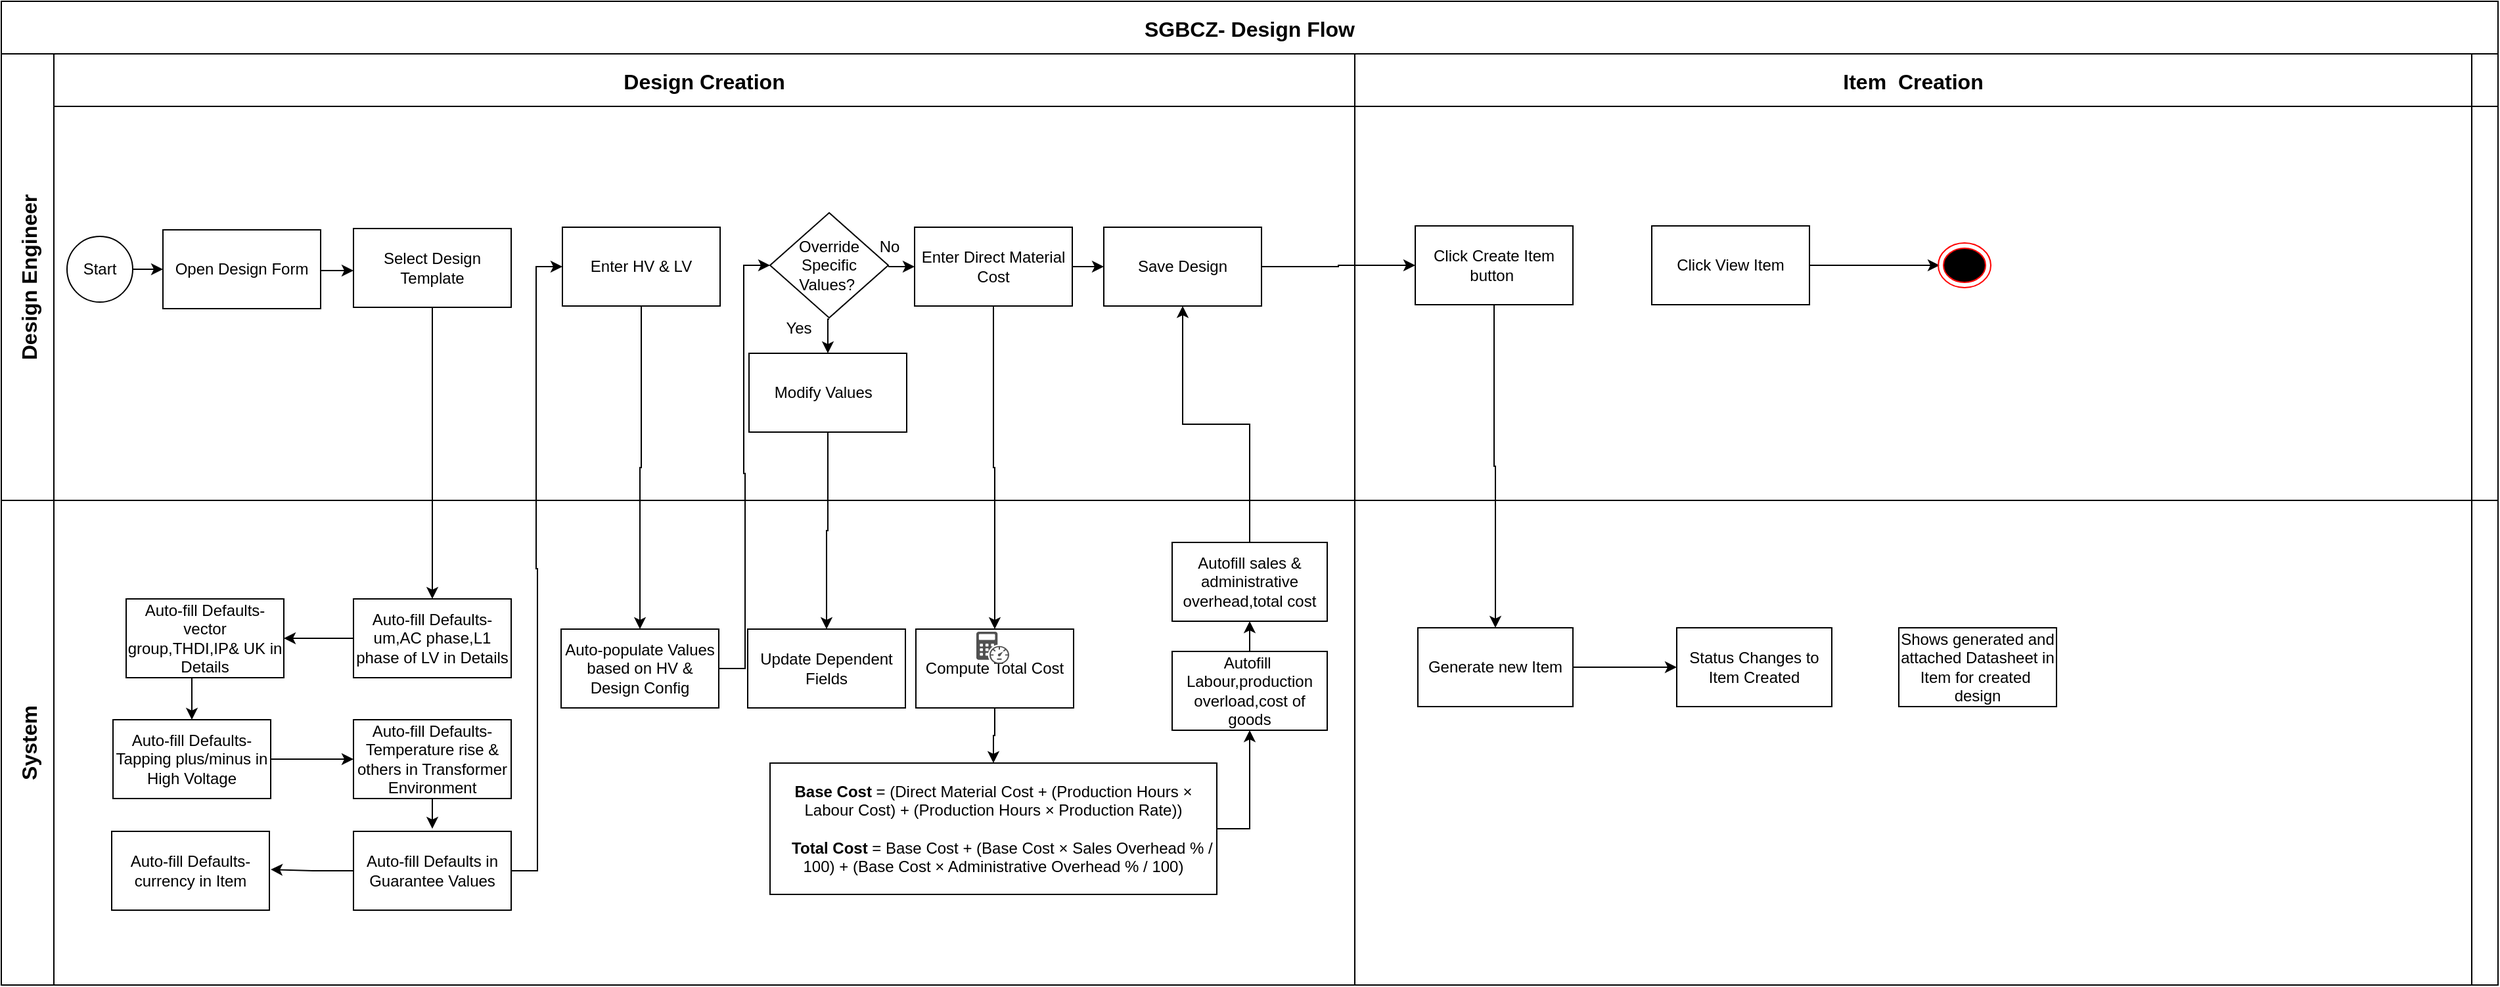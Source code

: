 <mxfile version="27.2.0">
  <diagram id="prtHgNgQTEPvFCAcTncT" name="Page-1">
    <mxGraphModel dx="873" dy="535" grid="1" gridSize="10" guides="1" tooltips="1" connect="1" arrows="1" fold="1" page="1" pageScale="1" pageWidth="827" pageHeight="1169" math="0" shadow="0">
      <root>
        <mxCell id="0" />
        <mxCell id="1" parent="0" />
        <mxCell id="CLJ9GDin2j8_AuySWexl-37" value="SGBCZ- Design Flow" style="shape=table;childLayout=tableLayout;startSize=40;collapsible=0;recursiveResize=0;expand=0;fontSize=16;fontStyle=1" parent="1" vertex="1">
          <mxGeometry x="50" y="90" width="1900.0" height="749" as="geometry" />
        </mxCell>
        <mxCell id="CLJ9GDin2j8_AuySWexl-38" value="Design Engineer" style="shape=tableRow;horizontal=0;swimlaneHead=0;swimlaneBody=0;top=0;left=0;strokeColor=inherit;bottom=0;right=0;dropTarget=0;fontStyle=1;fillColor=none;points=[[0,0.5],[1,0.5]];portConstraint=eastwest;startSize=40;collapsible=0;recursiveResize=0;expand=0;fontSize=16;strokeWidth=1;" parent="CLJ9GDin2j8_AuySWexl-37" vertex="1">
          <mxGeometry y="40" width="1900.0" height="340" as="geometry" />
        </mxCell>
        <mxCell id="CLJ9GDin2j8_AuySWexl-39" value="Design Creation" style="swimlane;swimlaneHead=0;swimlaneBody=0;fontStyle=1;strokeColor=inherit;connectable=0;fillColor=none;startSize=40;collapsible=0;recursiveResize=0;expand=0;fontSize=16;" parent="CLJ9GDin2j8_AuySWexl-38" vertex="1">
          <mxGeometry x="40" width="990" height="340" as="geometry">
            <mxRectangle width="990" height="340" as="alternateBounds" />
          </mxGeometry>
        </mxCell>
        <mxCell id="2OwA6HHTgpjWCk6-XKWX-9" style="edgeStyle=orthogonalEdgeStyle;rounded=0;orthogonalLoop=1;jettySize=auto;html=1;exitX=1;exitY=0.5;exitDx=0;exitDy=0;entryX=0;entryY=0.5;entryDx=0;entryDy=0;" parent="CLJ9GDin2j8_AuySWexl-39" source="CLJ9GDin2j8_AuySWexl-55" target="CLJ9GDin2j8_AuySWexl-56" edge="1">
          <mxGeometry relative="1" as="geometry" />
        </mxCell>
        <mxCell id="CLJ9GDin2j8_AuySWexl-55" value="Start" style="ellipse;whiteSpace=wrap;html=1;aspect=fixed;" parent="CLJ9GDin2j8_AuySWexl-39" vertex="1">
          <mxGeometry x="10" y="139" width="50" height="50" as="geometry" />
        </mxCell>
        <mxCell id="CLJ9GDin2j8_AuySWexl-73" value="" style="edgeStyle=orthogonalEdgeStyle;rounded=0;orthogonalLoop=1;jettySize=auto;html=1;" parent="CLJ9GDin2j8_AuySWexl-39" edge="1">
          <mxGeometry relative="1" as="geometry">
            <mxPoint x="203" y="165" as="sourcePoint" />
            <mxPoint x="228" y="165" as="targetPoint" />
          </mxGeometry>
        </mxCell>
        <mxCell id="CLJ9GDin2j8_AuySWexl-56" value="Open Design Form" style="rounded=0;whiteSpace=wrap;html=1;" parent="CLJ9GDin2j8_AuySWexl-39" vertex="1">
          <mxGeometry x="83" y="134" width="120" height="60" as="geometry" />
        </mxCell>
        <mxCell id="CLJ9GDin2j8_AuySWexl-69" value="Enter HV &amp;amp; LV" style="rounded=0;whiteSpace=wrap;html=1;" parent="CLJ9GDin2j8_AuySWexl-39" vertex="1">
          <mxGeometry x="387" y="132" width="120" height="60" as="geometry" />
        </mxCell>
        <mxCell id="CLJ9GDin2j8_AuySWexl-68" value="Select Design Template" style="rounded=0;whiteSpace=wrap;html=1;" parent="CLJ9GDin2j8_AuySWexl-39" vertex="1">
          <mxGeometry x="228" y="133" width="120" height="60" as="geometry" />
        </mxCell>
        <mxCell id="CLJ9GDin2j8_AuySWexl-82" style="edgeStyle=orthogonalEdgeStyle;rounded=0;orthogonalLoop=1;jettySize=auto;html=1;exitX=0.5;exitY=1;exitDx=0;exitDy=0;entryX=0.5;entryY=0;entryDx=0;entryDy=0;" parent="CLJ9GDin2j8_AuySWexl-39" target="CLJ9GDin2j8_AuySWexl-78" edge="1">
          <mxGeometry relative="1" as="geometry">
            <mxPoint x="590" y="202" as="sourcePoint" />
          </mxGeometry>
        </mxCell>
        <mxCell id="CLJ9GDin2j8_AuySWexl-94" style="edgeStyle=orthogonalEdgeStyle;rounded=0;orthogonalLoop=1;jettySize=auto;html=1;exitX=1;exitY=0.5;exitDx=0;exitDy=0;entryX=0;entryY=0.5;entryDx=0;entryDy=0;" parent="CLJ9GDin2j8_AuySWexl-39" target="CLJ9GDin2j8_AuySWexl-80" edge="1">
          <mxGeometry relative="1" as="geometry">
            <mxPoint x="646" y="162" as="targetPoint" />
            <mxPoint x="635" y="162" as="sourcePoint" />
          </mxGeometry>
        </mxCell>
        <mxCell id="CLJ9GDin2j8_AuySWexl-79" value="Override Specific Values?&amp;nbsp;" style="rhombus;whiteSpace=wrap;html=1;" parent="CLJ9GDin2j8_AuySWexl-39" vertex="1">
          <mxGeometry x="545" y="121" width="90" height="80" as="geometry" />
        </mxCell>
        <mxCell id="CLJ9GDin2j8_AuySWexl-78" value="Modify Values&amp;nbsp;&amp;nbsp;" style="rounded=0;whiteSpace=wrap;html=1;" parent="CLJ9GDin2j8_AuySWexl-39" vertex="1">
          <mxGeometry x="529" y="228" width="120" height="60" as="geometry" />
        </mxCell>
        <mxCell id="CLJ9GDin2j8_AuySWexl-95" style="edgeStyle=orthogonalEdgeStyle;rounded=0;orthogonalLoop=1;jettySize=auto;html=1;exitX=1;exitY=0.5;exitDx=0;exitDy=0;entryX=0;entryY=0.5;entryDx=0;entryDy=0;" parent="CLJ9GDin2j8_AuySWexl-39" source="CLJ9GDin2j8_AuySWexl-80" target="CLJ9GDin2j8_AuySWexl-90" edge="1">
          <mxGeometry relative="1" as="geometry" />
        </mxCell>
        <mxCell id="CLJ9GDin2j8_AuySWexl-80" value="Enter Direct Material Cost" style="rounded=0;whiteSpace=wrap;html=1;" parent="CLJ9GDin2j8_AuySWexl-39" vertex="1">
          <mxGeometry x="655" y="132" width="120" height="60" as="geometry" />
        </mxCell>
        <mxCell id="JPz7TmFqemcX5jHhmIrL-2" style="edgeStyle=orthogonalEdgeStyle;rounded=0;orthogonalLoop=1;jettySize=auto;html=1;exitX=1;exitY=0.5;exitDx=0;exitDy=0;entryX=0;entryY=0.5;entryDx=0;entryDy=0;" parent="CLJ9GDin2j8_AuySWexl-39" source="CLJ9GDin2j8_AuySWexl-90" target="CLJ9GDin2j8_AuySWexl-91" edge="1">
          <mxGeometry relative="1" as="geometry" />
        </mxCell>
        <mxCell id="CLJ9GDin2j8_AuySWexl-90" value="Save Design" style="rounded=0;whiteSpace=wrap;html=1;" parent="CLJ9GDin2j8_AuySWexl-39" vertex="1">
          <mxGeometry x="799" y="132" width="120" height="60" as="geometry" />
        </mxCell>
        <mxCell id="CLJ9GDin2j8_AuySWexl-91" value="Click Create Item button&amp;nbsp;" style="rounded=0;whiteSpace=wrap;html=1;" parent="CLJ9GDin2j8_AuySWexl-39" vertex="1">
          <mxGeometry x="1036" y="131" width="120" height="60" as="geometry" />
        </mxCell>
        <mxCell id="CLJ9GDin2j8_AuySWexl-97" value="No" style="text;html=1;align=center;verticalAlign=middle;whiteSpace=wrap;rounded=0;" parent="CLJ9GDin2j8_AuySWexl-39" vertex="1">
          <mxGeometry x="606" y="132" width="60" height="30" as="geometry" />
        </mxCell>
        <mxCell id="CLJ9GDin2j8_AuySWexl-98" value="Yes" style="text;html=1;align=center;verticalAlign=middle;whiteSpace=wrap;rounded=0;" parent="CLJ9GDin2j8_AuySWexl-39" vertex="1">
          <mxGeometry x="537" y="194" width="60" height="30" as="geometry" />
        </mxCell>
        <mxCell id="CLJ9GDin2j8_AuySWexl-40" value="Item  Creation" style="swimlane;swimlaneHead=0;swimlaneBody=0;fontStyle=1;strokeColor=inherit;connectable=0;fillColor=none;startSize=40;collapsible=0;recursiveResize=0;expand=0;fontSize=16;" parent="CLJ9GDin2j8_AuySWexl-38" vertex="1">
          <mxGeometry x="1030" width="850" height="340" as="geometry">
            <mxRectangle width="850" height="340" as="alternateBounds" />
          </mxGeometry>
        </mxCell>
        <mxCell id="JPz7TmFqemcX5jHhmIrL-59" value="" style="edgeStyle=orthogonalEdgeStyle;rounded=0;orthogonalLoop=1;jettySize=auto;html=1;" parent="CLJ9GDin2j8_AuySWexl-40" source="JPz7TmFqemcX5jHhmIrL-27" edge="1">
          <mxGeometry relative="1" as="geometry">
            <mxPoint x="445" y="161" as="targetPoint" />
          </mxGeometry>
        </mxCell>
        <mxCell id="JPz7TmFqemcX5jHhmIrL-27" value="Click View Item" style="rounded=0;whiteSpace=wrap;html=1;" parent="CLJ9GDin2j8_AuySWexl-40" vertex="1">
          <mxGeometry x="226" y="131" width="120" height="60" as="geometry" />
        </mxCell>
        <mxCell id="sCbdjfu-jrnf0jK76XHR-7" value="" style="ellipse;html=1;shape=endState;fillColor=#000000;strokeColor=#ff0000;" vertex="1" parent="CLJ9GDin2j8_AuySWexl-40">
          <mxGeometry x="444" y="144" width="40" height="34" as="geometry" />
        </mxCell>
        <mxCell id="CLJ9GDin2j8_AuySWexl-41" value="" style="swimlane;swimlaneHead=0;swimlaneBody=0;fontStyle=1;strokeColor=inherit;connectable=0;fillColor=none;startSize=40;collapsible=0;recursiveResize=0;expand=0;fontSize=16;" parent="CLJ9GDin2j8_AuySWexl-38" vertex="1">
          <mxGeometry x="1880" width="20" height="340" as="geometry">
            <mxRectangle width="20" height="340" as="alternateBounds" />
          </mxGeometry>
        </mxCell>
        <mxCell id="CLJ9GDin2j8_AuySWexl-42" value="System" style="shape=tableRow;horizontal=0;swimlaneHead=0;swimlaneBody=0;top=0;left=0;strokeColor=inherit;bottom=0;right=0;dropTarget=0;fontStyle=1;fillColor=none;points=[[0,0.5],[1,0.5]];portConstraint=eastwest;startSize=40;collapsible=0;recursiveResize=0;expand=0;fontSize=16;" parent="CLJ9GDin2j8_AuySWexl-37" vertex="1">
          <mxGeometry y="380" width="1900.0" height="369" as="geometry" />
        </mxCell>
        <mxCell id="CLJ9GDin2j8_AuySWexl-43" value="" style="swimlane;swimlaneHead=0;swimlaneBody=0;fontStyle=1;connectable=0;strokeColor=inherit;fillColor=none;startSize=0;collapsible=0;recursiveResize=0;expand=0;fontSize=16;" parent="CLJ9GDin2j8_AuySWexl-42" vertex="1">
          <mxGeometry x="40" width="990" height="369" as="geometry">
            <mxRectangle width="990" height="369" as="alternateBounds" />
          </mxGeometry>
        </mxCell>
        <mxCell id="CLJ9GDin2j8_AuySWexl-70" value="Auto-populate Values based on HV &amp;amp; Design Config" style="rounded=0;whiteSpace=wrap;html=1;" parent="CLJ9GDin2j8_AuySWexl-43" vertex="1">
          <mxGeometry x="386" y="98" width="120" height="60" as="geometry" />
        </mxCell>
        <mxCell id="CLJ9GDin2j8_AuySWexl-88" value="Update Dependent Fields" style="rounded=0;whiteSpace=wrap;html=1;" parent="CLJ9GDin2j8_AuySWexl-43" vertex="1">
          <mxGeometry x="528" y="98" width="120" height="60" as="geometry" />
        </mxCell>
        <mxCell id="CLJ9GDin2j8_AuySWexl-111" style="edgeStyle=orthogonalEdgeStyle;rounded=0;orthogonalLoop=1;jettySize=auto;html=1;exitX=0;exitY=0.5;exitDx=0;exitDy=0;entryX=1;entryY=0.5;entryDx=0;entryDy=0;" parent="CLJ9GDin2j8_AuySWexl-43" source="CLJ9GDin2j8_AuySWexl-99" target="CLJ9GDin2j8_AuySWexl-101" edge="1">
          <mxGeometry relative="1" as="geometry" />
        </mxCell>
        <mxCell id="CLJ9GDin2j8_AuySWexl-99" value="Auto-fill Defaults-um,AC phase,L1 phase of LV in Details" style="rounded=0;whiteSpace=wrap;html=1;" parent="CLJ9GDin2j8_AuySWexl-43" vertex="1">
          <mxGeometry x="228" y="75" width="120" height="60" as="geometry" />
        </mxCell>
        <mxCell id="CLJ9GDin2j8_AuySWexl-112" style="edgeStyle=orthogonalEdgeStyle;rounded=0;orthogonalLoop=1;jettySize=auto;html=1;exitX=0.5;exitY=1;exitDx=0;exitDy=0;entryX=0.5;entryY=0;entryDx=0;entryDy=0;" parent="CLJ9GDin2j8_AuySWexl-43" source="CLJ9GDin2j8_AuySWexl-101" target="CLJ9GDin2j8_AuySWexl-103" edge="1">
          <mxGeometry relative="1" as="geometry" />
        </mxCell>
        <mxCell id="CLJ9GDin2j8_AuySWexl-101" value="Auto-fill Defaults- vector group,THDI,IP&amp;amp; UK in Details" style="rounded=0;whiteSpace=wrap;html=1;" parent="CLJ9GDin2j8_AuySWexl-43" vertex="1">
          <mxGeometry x="55" y="75" width="120" height="60" as="geometry" />
        </mxCell>
        <mxCell id="CLJ9GDin2j8_AuySWexl-113" style="edgeStyle=orthogonalEdgeStyle;rounded=0;orthogonalLoop=1;jettySize=auto;html=1;entryX=0;entryY=0.5;entryDx=0;entryDy=0;" parent="CLJ9GDin2j8_AuySWexl-43" source="CLJ9GDin2j8_AuySWexl-103" target="CLJ9GDin2j8_AuySWexl-104" edge="1">
          <mxGeometry relative="1" as="geometry" />
        </mxCell>
        <mxCell id="CLJ9GDin2j8_AuySWexl-103" value="Auto-fill Defaults- Tapping plus/minus in High Voltage" style="rounded=0;whiteSpace=wrap;html=1;" parent="CLJ9GDin2j8_AuySWexl-43" vertex="1">
          <mxGeometry x="45" y="167" width="120" height="60" as="geometry" />
        </mxCell>
        <mxCell id="CLJ9GDin2j8_AuySWexl-114" style="edgeStyle=orthogonalEdgeStyle;rounded=0;orthogonalLoop=1;jettySize=auto;html=1;exitX=0.5;exitY=1;exitDx=0;exitDy=0;" parent="CLJ9GDin2j8_AuySWexl-43" source="CLJ9GDin2j8_AuySWexl-104" edge="1">
          <mxGeometry relative="1" as="geometry">
            <mxPoint x="288" y="250" as="targetPoint" />
          </mxGeometry>
        </mxCell>
        <mxCell id="CLJ9GDin2j8_AuySWexl-104" value="Auto-fill Defaults- Temperature rise &amp;amp; others in Transformer Environment" style="rounded=0;whiteSpace=wrap;html=1;" parent="CLJ9GDin2j8_AuySWexl-43" vertex="1">
          <mxGeometry x="228" y="167" width="120" height="60" as="geometry" />
        </mxCell>
        <mxCell id="CLJ9GDin2j8_AuySWexl-115" style="edgeStyle=orthogonalEdgeStyle;rounded=0;orthogonalLoop=1;jettySize=auto;html=1;exitX=0;exitY=0.5;exitDx=0;exitDy=0;" parent="CLJ9GDin2j8_AuySWexl-43" source="CLJ9GDin2j8_AuySWexl-107" edge="1">
          <mxGeometry relative="1" as="geometry">
            <mxPoint x="165" y="281" as="targetPoint" />
          </mxGeometry>
        </mxCell>
        <mxCell id="CLJ9GDin2j8_AuySWexl-107" value="Auto-fill Defaults in Guarantee Values" style="rounded=0;whiteSpace=wrap;html=1;" parent="CLJ9GDin2j8_AuySWexl-43" vertex="1">
          <mxGeometry x="228" y="252" width="120" height="60" as="geometry" />
        </mxCell>
        <mxCell id="CLJ9GDin2j8_AuySWexl-108" value="Auto-fill Defaults- currency in Item" style="rounded=0;whiteSpace=wrap;html=1;" parent="CLJ9GDin2j8_AuySWexl-43" vertex="1">
          <mxGeometry x="44" y="252" width="120" height="60" as="geometry" />
        </mxCell>
        <mxCell id="2OwA6HHTgpjWCk6-XKWX-2" value="Compute Total Cost" style="rounded=0;whiteSpace=wrap;html=1;" parent="CLJ9GDin2j8_AuySWexl-43" vertex="1">
          <mxGeometry x="656" y="98" width="120" height="60" as="geometry" />
        </mxCell>
        <mxCell id="2OwA6HHTgpjWCk6-XKWX-5" value="&lt;b&gt;Base Cost&lt;/b&gt; = (Direct Material Cost + (Production Hours × Labour Cost) + (Production Hours × Production Rate))&lt;br&gt;&lt;br&gt;&amp;nbsp; &amp;nbsp; &lt;b&gt;Total Cost&lt;/b&gt; = Base Cost + (Base Cost × Sales Overhead % / 100) + (Base Cost × Administrative Overhead % / 100)" style="points=[[0.25,0,0],[0.5,0,0],[0.75,0,0],[1,0.25,0],[1,0.5,0],[1,0.75,0],[0.75,1,0],[0.5,1,0],[0.25,1,0],[0,0.75,0],[0,0.5,0],[0,0.25,0]];shape=mxgraph.bpmn.task2;whiteSpace=wrap;rectStyle=rounded;size=10;html=1;container=1;expand=0;collapsible=0;taskMarker=service;" parent="CLJ9GDin2j8_AuySWexl-43" vertex="1">
          <mxGeometry x="545" y="200" width="340" height="100" as="geometry" />
        </mxCell>
        <mxCell id="2OwA6HHTgpjWCk6-XKWX-6" style="edgeStyle=orthogonalEdgeStyle;rounded=0;orthogonalLoop=1;jettySize=auto;html=1;exitX=0.5;exitY=1;exitDx=0;exitDy=0;entryX=0.5;entryY=0;entryDx=0;entryDy=0;entryPerimeter=0;" parent="CLJ9GDin2j8_AuySWexl-43" source="2OwA6HHTgpjWCk6-XKWX-2" target="2OwA6HHTgpjWCk6-XKWX-5" edge="1">
          <mxGeometry relative="1" as="geometry" />
        </mxCell>
        <mxCell id="2OwA6HHTgpjWCk6-XKWX-12" value="" style="sketch=0;pointerEvents=1;shadow=0;dashed=0;html=1;strokeColor=none;fillColor=#505050;labelPosition=center;verticalLabelPosition=bottom;verticalAlign=top;outlineConnect=0;align=center;shape=mxgraph.office.concepts.bandwidth_calculator;" parent="CLJ9GDin2j8_AuySWexl-43" vertex="1">
          <mxGeometry x="702" y="100" width="25" height="24.5" as="geometry" />
        </mxCell>
        <mxCell id="sCbdjfu-jrnf0jK76XHR-10" value="Autofill sales &amp;amp; administrative overhead,total cost" style="rounded=0;whiteSpace=wrap;html=1;" vertex="1" parent="CLJ9GDin2j8_AuySWexl-43">
          <mxGeometry x="851" y="32" width="118" height="60" as="geometry" />
        </mxCell>
        <mxCell id="CLJ9GDin2j8_AuySWexl-44" value="" style="swimlane;swimlaneHead=0;swimlaneBody=0;fontStyle=1;connectable=0;strokeColor=inherit;fillColor=none;startSize=0;collapsible=0;recursiveResize=0;expand=0;fontSize=16;" parent="CLJ9GDin2j8_AuySWexl-42" vertex="1">
          <mxGeometry x="1030" width="850" height="369" as="geometry">
            <mxRectangle width="850" height="369" as="alternateBounds" />
          </mxGeometry>
        </mxCell>
        <mxCell id="JPz7TmFqemcX5jHhmIrL-9" value="Status Changes to Item Created" style="rounded=0;whiteSpace=wrap;html=1;" parent="CLJ9GDin2j8_AuySWexl-44" vertex="1">
          <mxGeometry x="245" y="97" width="118" height="60" as="geometry" />
        </mxCell>
        <mxCell id="sCbdjfu-jrnf0jK76XHR-8" style="edgeStyle=orthogonalEdgeStyle;rounded=0;orthogonalLoop=1;jettySize=auto;html=1;exitX=1;exitY=0.5;exitDx=0;exitDy=0;entryX=0;entryY=0.5;entryDx=0;entryDy=0;" edge="1" parent="CLJ9GDin2j8_AuySWexl-44" source="JPz7TmFqemcX5jHhmIrL-20" target="JPz7TmFqemcX5jHhmIrL-9">
          <mxGeometry relative="1" as="geometry" />
        </mxCell>
        <mxCell id="JPz7TmFqemcX5jHhmIrL-20" value="Generate new Item" style="rounded=0;whiteSpace=wrap;html=1;" parent="CLJ9GDin2j8_AuySWexl-44" vertex="1">
          <mxGeometry x="48" y="97" width="118" height="60" as="geometry" />
        </mxCell>
        <mxCell id="JPz7TmFqemcX5jHhmIrL-30" value="Shows generated and attached Datasheet in Item for created&amp;nbsp; design" style="rounded=0;whiteSpace=wrap;html=1;" parent="CLJ9GDin2j8_AuySWexl-44" vertex="1">
          <mxGeometry x="414" y="97" width="120" height="60" as="geometry" />
        </mxCell>
        <mxCell id="CLJ9GDin2j8_AuySWexl-45" value="" style="swimlane;swimlaneHead=0;swimlaneBody=0;fontStyle=1;connectable=0;strokeColor=inherit;fillColor=none;startSize=0;collapsible=0;recursiveResize=0;expand=0;fontSize=16;" parent="CLJ9GDin2j8_AuySWexl-42" vertex="1">
          <mxGeometry x="1880" width="20" height="369" as="geometry">
            <mxRectangle width="20" height="369" as="alternateBounds" />
          </mxGeometry>
        </mxCell>
        <mxCell id="CLJ9GDin2j8_AuySWexl-71" style="edgeStyle=orthogonalEdgeStyle;rounded=0;orthogonalLoop=1;jettySize=auto;html=1;exitX=0.5;exitY=1;exitDx=0;exitDy=0;" parent="CLJ9GDin2j8_AuySWexl-37" source="CLJ9GDin2j8_AuySWexl-69" target="CLJ9GDin2j8_AuySWexl-70" edge="1">
          <mxGeometry relative="1" as="geometry" />
        </mxCell>
        <mxCell id="CLJ9GDin2j8_AuySWexl-89" style="edgeStyle=orthogonalEdgeStyle;rounded=0;orthogonalLoop=1;jettySize=auto;html=1;entryX=0.5;entryY=0;entryDx=0;entryDy=0;" parent="CLJ9GDin2j8_AuySWexl-37" source="CLJ9GDin2j8_AuySWexl-78" target="CLJ9GDin2j8_AuySWexl-88" edge="1">
          <mxGeometry relative="1" as="geometry" />
        </mxCell>
        <mxCell id="CLJ9GDin2j8_AuySWexl-100" style="edgeStyle=orthogonalEdgeStyle;rounded=0;orthogonalLoop=1;jettySize=auto;html=1;exitX=0.5;exitY=1;exitDx=0;exitDy=0;" parent="CLJ9GDin2j8_AuySWexl-37" source="CLJ9GDin2j8_AuySWexl-68" target="CLJ9GDin2j8_AuySWexl-99" edge="1">
          <mxGeometry relative="1" as="geometry" />
        </mxCell>
        <mxCell id="JPz7TmFqemcX5jHhmIrL-21" value="" style="edgeStyle=orthogonalEdgeStyle;rounded=0;orthogonalLoop=1;jettySize=auto;html=1;exitX=0.5;exitY=1;exitDx=0;exitDy=0;entryX=0.5;entryY=0;entryDx=0;entryDy=0;" parent="CLJ9GDin2j8_AuySWexl-37" source="CLJ9GDin2j8_AuySWexl-91" target="JPz7TmFqemcX5jHhmIrL-20" edge="1">
          <mxGeometry relative="1" as="geometry">
            <mxPoint x="2708" y="594" as="sourcePoint" />
            <mxPoint x="2709" y="889" as="targetPoint" />
          </mxGeometry>
        </mxCell>
        <mxCell id="sCbdjfu-jrnf0jK76XHR-1" style="edgeStyle=orthogonalEdgeStyle;rounded=0;orthogonalLoop=1;jettySize=auto;html=1;exitX=1;exitY=0.5;exitDx=0;exitDy=0;entryX=0;entryY=0.5;entryDx=0;entryDy=0;" edge="1" parent="CLJ9GDin2j8_AuySWexl-37" source="CLJ9GDin2j8_AuySWexl-107" target="CLJ9GDin2j8_AuySWexl-69">
          <mxGeometry relative="1" as="geometry" />
        </mxCell>
        <mxCell id="sCbdjfu-jrnf0jK76XHR-2" style="edgeStyle=orthogonalEdgeStyle;rounded=0;orthogonalLoop=1;jettySize=auto;html=1;exitX=1;exitY=0.5;exitDx=0;exitDy=0;entryX=0;entryY=0.5;entryDx=0;entryDy=0;" edge="1" parent="CLJ9GDin2j8_AuySWexl-37" source="CLJ9GDin2j8_AuySWexl-70" target="CLJ9GDin2j8_AuySWexl-79">
          <mxGeometry relative="1" as="geometry" />
        </mxCell>
        <mxCell id="sCbdjfu-jrnf0jK76XHR-6" style="edgeStyle=orthogonalEdgeStyle;rounded=0;orthogonalLoop=1;jettySize=auto;html=1;exitX=0.5;exitY=1;exitDx=0;exitDy=0;entryX=0.5;entryY=0;entryDx=0;entryDy=0;" edge="1" parent="CLJ9GDin2j8_AuySWexl-37" source="CLJ9GDin2j8_AuySWexl-80" target="2OwA6HHTgpjWCk6-XKWX-2">
          <mxGeometry relative="1" as="geometry" />
        </mxCell>
        <mxCell id="sCbdjfu-jrnf0jK76XHR-16" style="edgeStyle=orthogonalEdgeStyle;rounded=0;orthogonalLoop=1;jettySize=auto;html=1;exitX=0.5;exitY=0;exitDx=0;exitDy=0;entryX=0.5;entryY=1;entryDx=0;entryDy=0;" edge="1" parent="CLJ9GDin2j8_AuySWexl-37" source="sCbdjfu-jrnf0jK76XHR-10" target="CLJ9GDin2j8_AuySWexl-90">
          <mxGeometry relative="1" as="geometry" />
        </mxCell>
        <mxCell id="sCbdjfu-jrnf0jK76XHR-12" style="edgeStyle=orthogonalEdgeStyle;rounded=0;orthogonalLoop=1;jettySize=auto;html=1;exitX=0.5;exitY=0;exitDx=0;exitDy=0;entryX=0.5;entryY=1;entryDx=0;entryDy=0;" edge="1" parent="1" source="sCbdjfu-jrnf0jK76XHR-9" target="sCbdjfu-jrnf0jK76XHR-10">
          <mxGeometry relative="1" as="geometry" />
        </mxCell>
        <mxCell id="sCbdjfu-jrnf0jK76XHR-9" value="Autofill&amp;nbsp; Labour,production overload,cost of goods" style="rounded=0;whiteSpace=wrap;html=1;" vertex="1" parent="1">
          <mxGeometry x="941" y="585" width="118" height="60" as="geometry" />
        </mxCell>
        <mxCell id="sCbdjfu-jrnf0jK76XHR-11" value="" style="edgeStyle=orthogonalEdgeStyle;rounded=0;orthogonalLoop=1;jettySize=auto;html=1;exitX=1;exitY=0.5;exitDx=0;exitDy=0;exitPerimeter=0;entryX=0.5;entryY=1;entryDx=0;entryDy=0;" edge="1" parent="1" source="2OwA6HHTgpjWCk6-XKWX-5" target="sCbdjfu-jrnf0jK76XHR-9">
          <mxGeometry relative="1" as="geometry">
            <mxPoint x="1890" y="907" as="targetPoint" />
            <mxPoint x="1916" y="1305" as="sourcePoint" />
          </mxGeometry>
        </mxCell>
      </root>
    </mxGraphModel>
  </diagram>
</mxfile>
